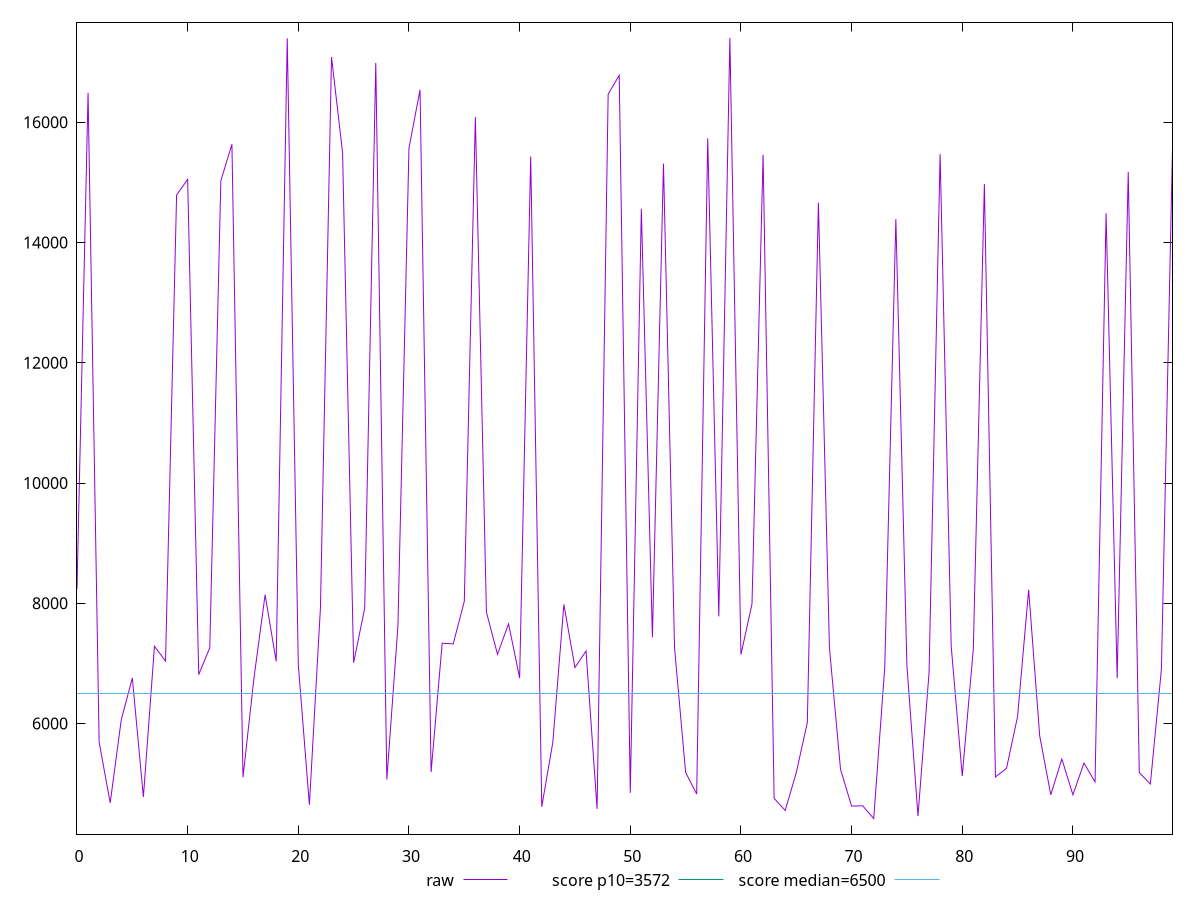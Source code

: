 reset

$raw <<EOF
0 8236.918000000001
1 16491.578
2 5691.62
3 4679.995000000001
4 6061.567
5 6756.932999999999
6 4777.722000000002
7 7284.393000000001
8 7038.508999999998
9 14790.872000000001
10 15051.339000000002
11 6813.044999999998
12 7259.156999999998
13 15029.211
14 15635.638000000004
15 5105.389000000002
16 6767.479999999999
17 8141.588000000001
18 7032.369
19 17397.574999999993
20 6972.521000000001
21 4648.91
22 7925.786
23 17086.377
24 15494.267000000003
25 7010.688999999999
26 7919.438
27 16987.649999999994
28 5068.165999999999
29 7617.597999999998
30 15569.841999999997
31 16540.452000000005
32 5193.364
33 7335.335
34 7324.706999999999
35 8031.533
36 16087.75
37 7851.7829999999985
38 7150.808
39 7658.273
40 6756.898000000001
41 15431.888999999997
42 4615.023999999999
43 5687.057000000001
44 7981.1849999999995
45 6929.971999999999
46 7206.236000000001
47 4578.951
48 16466.987999999998
49 16782.553000000004
50 4846.164000000001
51 14563.418000000001
52 7433.560999999999
53 15313.426000000003
54 7258.511000000001
55 5186.149000000001
56 4826.5019999999995
57 15734.144999999999
58 7782.127000000001
59 17404.424
60 7147.004999999999
61 7989.871000000001
62 15460.627
63 4754.215999999999
64 4553.8189999999995
65 5181.951
66 6016.265
67 14663.821999999998
68 7253.983999999999
69 5237.571
70 4625.779
71 4631.418
72 4419.302
73 6940.884
74 14391.831000000002
75 6958.899
76 4460.067
77 6844.503999999999
78 15471.990999999998
79 7288.896000000001
80 5127.802
81 7238.635
82 14974.068000000001
83 5111.047999999999
84 5254.0070000000005
85 6115.131
86 8223.513
87 5793.634999999999
88 4814.149999999999
89 5409.267
90 4813.899000000001
91 5341.939999999999
92 5028.246000000001
93 14487.729000000003
94 6754.125
95 15173.671999999997
96 5182.232
97 4993.119
98 6906.503999999999
99 15577.395
EOF

set key outside below
set xrange [0:99]
set yrange [4159.59956:17664.12644]
set trange [4159.59956:17664.12644]
set terminal svg size 640, 500 enhanced background rgb 'white'
set output "report_00014_2021-02-09T15:56:05.503Z/first-cpu-idle/samples/pages+cached/raw/values.svg"

plot $raw title "raw" with line, \
     3572 title "score p10=3572", \
     6500 title "score median=6500"

reset
